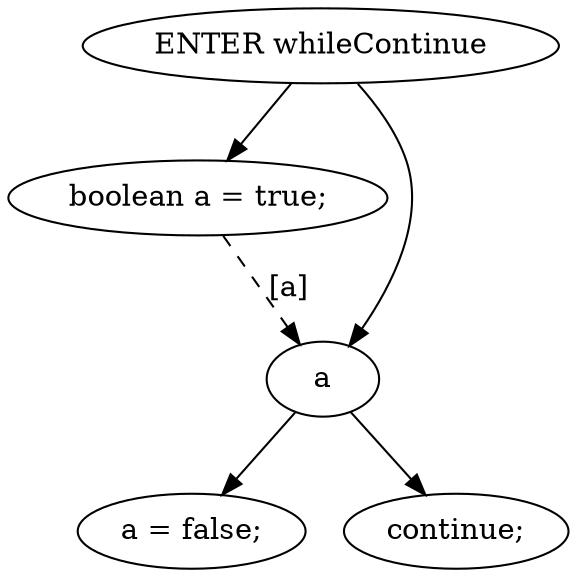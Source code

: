 digraph G {
  0 [ label="ENTER whileContinue" ];
  2 [ label="boolean a = true;" ];
  3 [ label="a" ];
  4 [ label="a = false;" ];
  5 [ label="continue;" ];
  0 -> 2 [ ];
  0 -> 3 [ ];
  3 -> 4 [ ];
  3 -> 5 [ ];
  2 -> 3 [ style="dashed" label="[a]" ];
}
